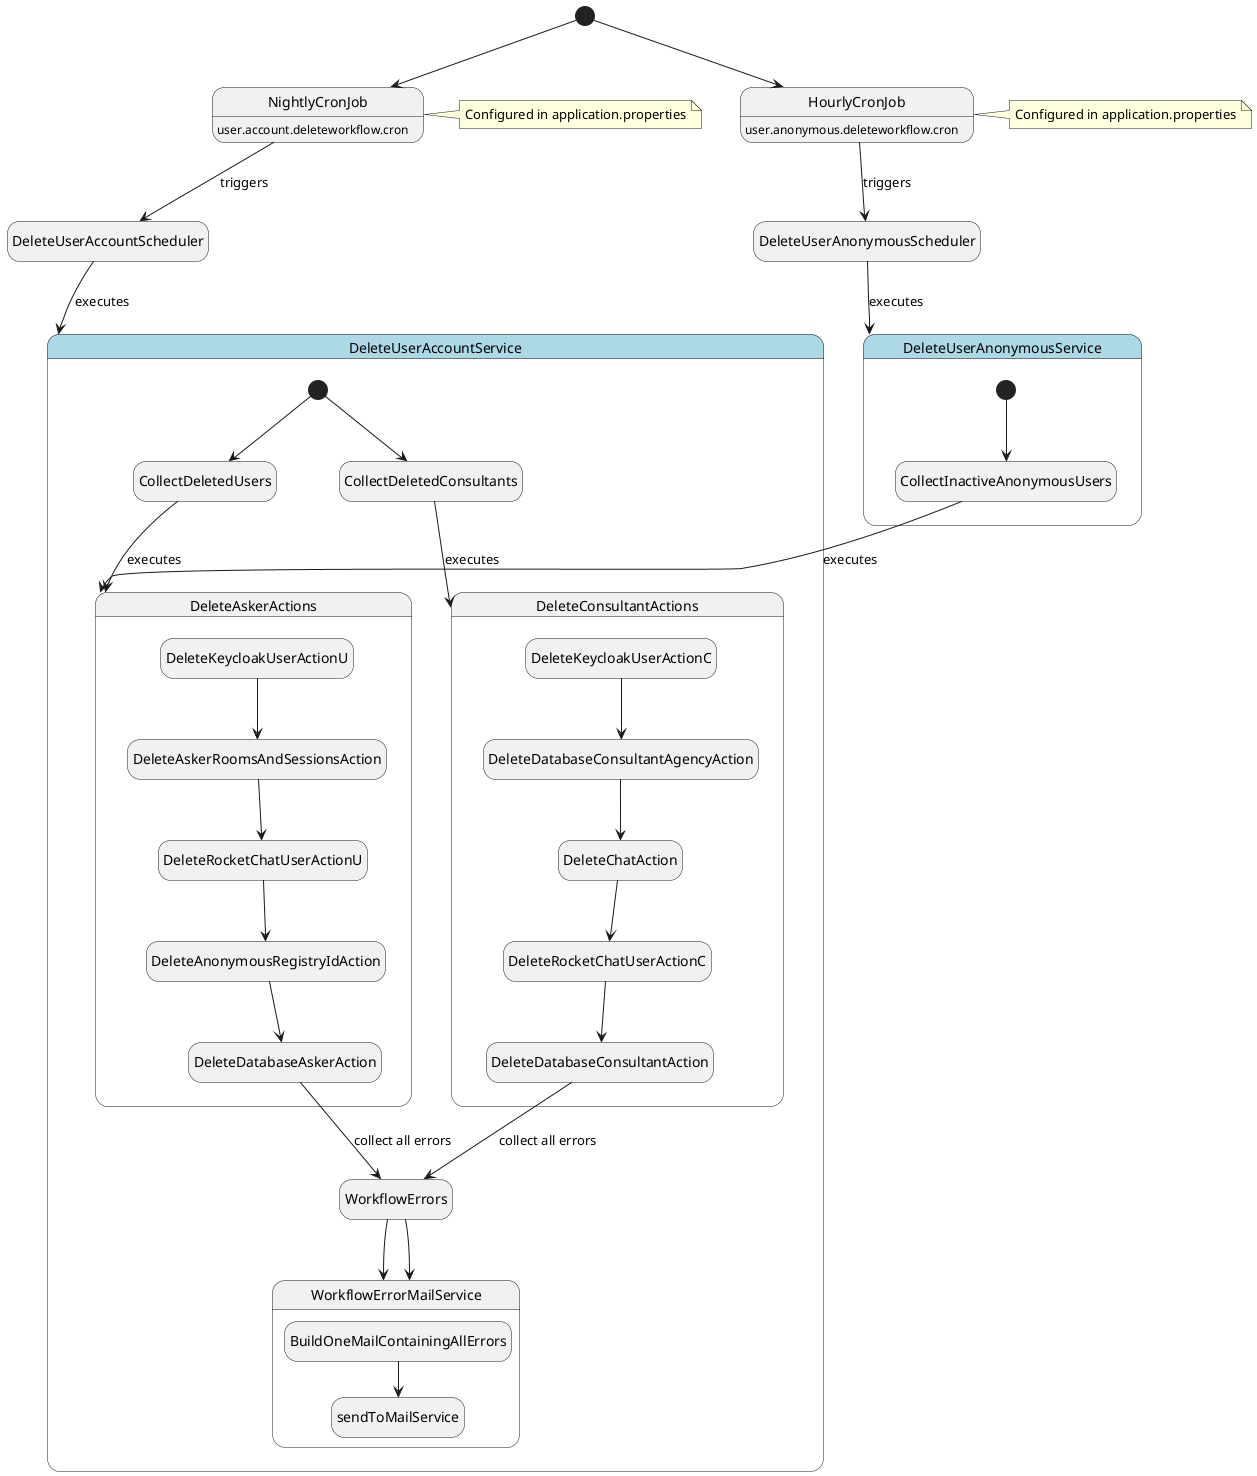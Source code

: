 https://plantuml.com/de/state-diagram

@startuml
hide empty description

[*] --> NightlyCronJob
[*] --> HourlyCronJob

NightlyCronJob : user.account.deleteworkflow.cron
NightlyCronJob --> DeleteUserAccountScheduler : triggers

HourlyCronJob : user.anonymous.deleteworkflow.cron
HourlyCronJob --> DeleteUserAnonymousScheduler : triggers

note right of NightlyCronJob : Configured in application.properties
note right of HourlyCronJob : Configured in application.properties

DeleteUserAccountScheduler --> DeleteUserAccountService : executes
DeleteUserAnonymousScheduler --> DeleteUserAnonymousService : executes

state DeleteUserAccountService #lightblue {
  [*] --> CollectDeletedUsers
  CollectDeletedUsers --> DeleteAskerActions : executes
  [*] --> CollectDeletedConsultants
  CollectDeletedConsultants --> DeleteConsultantActions : executes
  WorkflowErrors --> WorkflowErrorMailService

  state DeleteAskerActions {
    DeleteKeycloakUserActionU --> DeleteAskerRoomsAndSessionsAction
    DeleteAskerRoomsAndSessionsAction --> DeleteRocketChatUserActionU
    DeleteRocketChatUserActionU --> DeleteAnonymousRegistryIdAction
    DeleteAnonymousRegistryIdAction --> DeleteDatabaseAskerAction
    DeleteDatabaseAskerAction --> WorkflowErrors : collect all errors
  }

  state DeleteConsultantActions {
      DeleteKeycloakUserActionC --> DeleteDatabaseConsultantAgencyAction
      DeleteDatabaseConsultantAgencyAction --> DeleteChatAction
      DeleteChatAction --> DeleteRocketChatUserActionC
      DeleteRocketChatUserActionC --> DeleteDatabaseConsultantAction
      DeleteDatabaseConsultantAction  --> WorkflowErrors : collect all errors
  }
}

state WorkflowErrorMailService {
  BuildOneMailContainingAllErrors --> sendToMailService
}

state DeleteUserAnonymousService #lightblue {
  [*] --> CollectInactiveAnonymousUsers
  CollectInactiveAnonymousUsers --> DeleteAskerActions : executes
  WorkflowErrors --> WorkflowErrorMailService
}
@enduml
